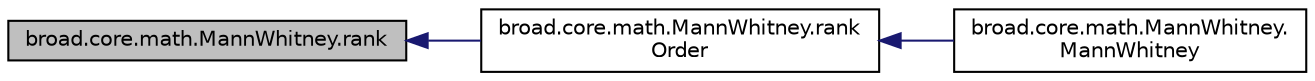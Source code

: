 digraph "broad.core.math.MannWhitney.rank"
{
  edge [fontname="Helvetica",fontsize="10",labelfontname="Helvetica",labelfontsize="10"];
  node [fontname="Helvetica",fontsize="10",shape=record];
  rankdir="LR";
  Node1 [label="broad.core.math.MannWhitney.rank",height=0.2,width=0.4,color="black", fillcolor="grey75", style="filled" fontcolor="black"];
  Node1 -> Node2 [dir="back",color="midnightblue",fontsize="10",style="solid",fontname="Helvetica"];
  Node2 [label="broad.core.math.MannWhitney.rank\lOrder",height=0.2,width=0.4,color="black", fillcolor="white", style="filled",URL="$classbroad_1_1core_1_1math_1_1_mann_whitney.html#a2a176d1549b964e9e68a8647a78d37f0"];
  Node2 -> Node3 [dir="back",color="midnightblue",fontsize="10",style="solid",fontname="Helvetica"];
  Node3 [label="broad.core.math.MannWhitney.\lMannWhitney",height=0.2,width=0.4,color="black", fillcolor="white", style="filled",URL="$classbroad_1_1core_1_1math_1_1_mann_whitney.html#a3a06fe081ec04fc21396398f34c7ebdc"];
}
